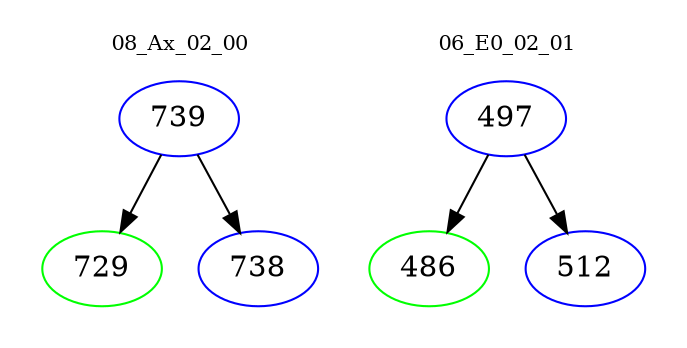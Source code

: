 digraph{
subgraph cluster_0 {
color = white
label = "08_Ax_02_00";
fontsize=10;
T0_739 [label="739", color="blue"]
T0_739 -> T0_729 [color="black"]
T0_729 [label="729", color="green"]
T0_739 -> T0_738 [color="black"]
T0_738 [label="738", color="blue"]
}
subgraph cluster_1 {
color = white
label = "06_E0_02_01";
fontsize=10;
T1_497 [label="497", color="blue"]
T1_497 -> T1_486 [color="black"]
T1_486 [label="486", color="green"]
T1_497 -> T1_512 [color="black"]
T1_512 [label="512", color="blue"]
}
}
